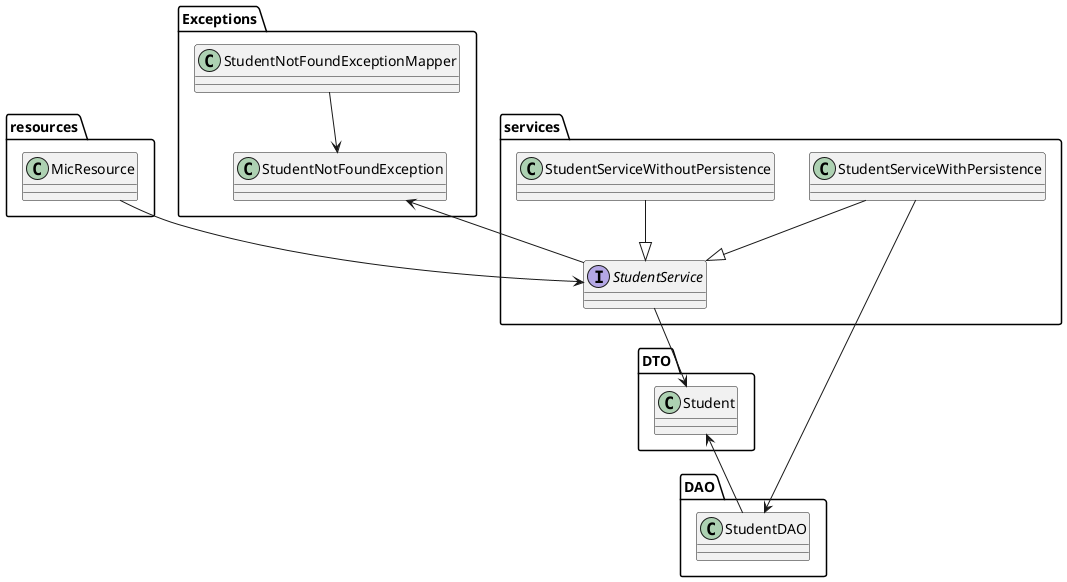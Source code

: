 @startuml

package DAO{
 class StudentDAO
}
package DTO{
Student <-- StudentDAO
}

package services{
interface StudentService

StudentServiceWithPersistence --|> StudentService
StudentServiceWithoutPersistence --|> StudentService
StudentService --> Student
StudentServiceWithPersistence --> StudentDAO

}

package resources{
  MicResource --> StudentService
}

package Exceptions{
  StudentNotFoundExceptionMapper --> StudentNotFoundException
  StudentNotFoundException <-- StudentService
}



@enduml